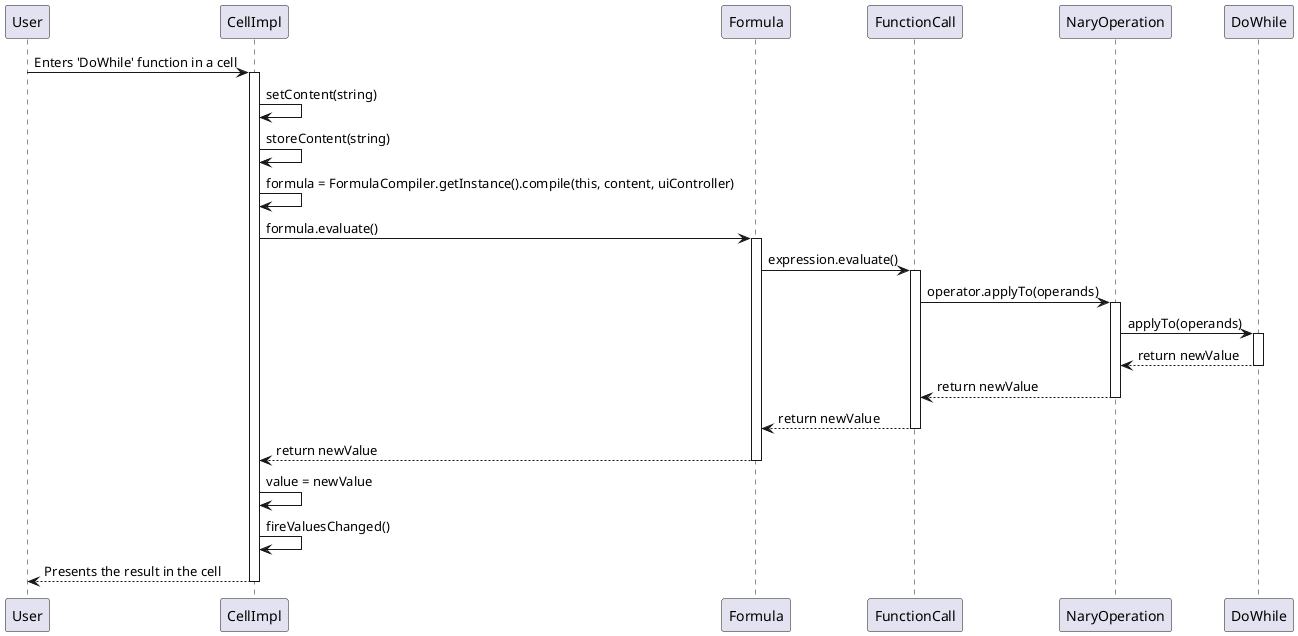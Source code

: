 @startuml lang01_3_design1.png

    participant "User" as user
    participant "CellImpl" as cell
    participant "Formula" as f
    participant "FunctionCall" as fc
    participant "NaryOperation" as nary
    participant "DoWhile" as doW
    
    user -> cell : Enters 'DoWhile' function in a cell
    activate cell
        cell -> cell : setContent(string)
        cell -> cell : storeContent(string)
        cell -> cell : formula = FormulaCompiler.getInstance().compile(this, content, uiController)
        cell -> f : formula.evaluate()

        activate f
            f -> fc : expression.evaluate()

                activate fc
                    fc -> nary : operator.applyTo(operands)

                        activate nary
                            nary -> doW : applyTo(operands)

                                activate doW
                                    nary <-- doW : return newValue
                                deactivate doW

                            fc <-- nary : return newValue
                        deactivate nary

                    f <-- fc : return newValue
                deactivate fc

            cell <-- f : return newValue
        deactivate f

        cell -> cell : value = newValue
        cell -> cell : fireValuesChanged()

        user <-- cell : Presents the result in the cell
    deactivate cell
@enduml